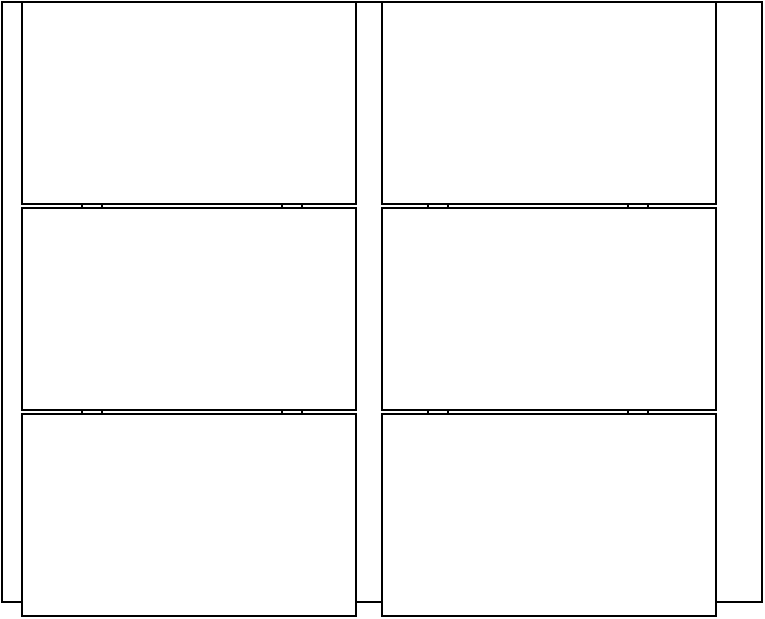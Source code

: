 <mxfile version="21.5.2" type="github">
  <diagram name="Seite-1" id="u-YqdmLqCyHfSkSiaF1u">
    <mxGraphModel dx="619" dy="361" grid="1" gridSize="10" guides="1" tooltips="1" connect="1" arrows="1" fold="1" page="1" pageScale="1" pageWidth="1169" pageHeight="827" math="0" shadow="0">
      <root>
        <mxCell id="0" />
        <mxCell id="1" parent="0" />
        <mxCell id="8ivkcWKf1bzdHJcJOXwN-1" value="" style="rounded=0;whiteSpace=wrap;html=1;" vertex="1" parent="1">
          <mxGeometry x="40" y="40" width="380" height="300" as="geometry" />
        </mxCell>
        <mxCell id="8ivkcWKf1bzdHJcJOXwN-2" value="" style="rounded=0;whiteSpace=wrap;html=1;strokeColor=default;fillColor=default;gradientColor=none;perimeterSpacing=0;" vertex="1" parent="1">
          <mxGeometry x="50" y="40" width="167" height="101" as="geometry" />
        </mxCell>
        <mxCell id="8ivkcWKf1bzdHJcJOXwN-3" value="" style="rounded=0;whiteSpace=wrap;html=1;strokeColor=default;fillColor=default;gradientColor=none;perimeterSpacing=0;" vertex="1" parent="1">
          <mxGeometry x="230" y="40" width="167" height="101" as="geometry" />
        </mxCell>
        <mxCell id="8ivkcWKf1bzdHJcJOXwN-4" value="" style="rounded=0;whiteSpace=wrap;html=1;strokeColor=default;fillColor=default;gradientColor=none;perimeterSpacing=0;" vertex="1" parent="1">
          <mxGeometry x="230" y="143" width="167" height="101" as="geometry" />
        </mxCell>
        <mxCell id="8ivkcWKf1bzdHJcJOXwN-5" value="" style="rounded=0;whiteSpace=wrap;html=1;strokeColor=default;fillColor=default;gradientColor=none;perimeterSpacing=0;" vertex="1" parent="1">
          <mxGeometry x="50" y="143" width="167" height="101" as="geometry" />
        </mxCell>
        <mxCell id="8ivkcWKf1bzdHJcJOXwN-6" value="" style="rounded=0;whiteSpace=wrap;html=1;strokeColor=default;fillColor=default;gradientColor=none;perimeterSpacing=0;" vertex="1" parent="1">
          <mxGeometry x="50" y="246" width="167" height="101" as="geometry" />
        </mxCell>
        <mxCell id="8ivkcWKf1bzdHJcJOXwN-8" value="" style="rounded=0;whiteSpace=wrap;html=1;strokeColor=default;fillColor=default;gradientColor=none;perimeterSpacing=0;" vertex="1" parent="1">
          <mxGeometry x="230" y="246" width="167" height="101" as="geometry" />
        </mxCell>
        <mxCell id="8ivkcWKf1bzdHJcJOXwN-10" value="" style="rounded=0;whiteSpace=wrap;html=1;" vertex="1" parent="1">
          <mxGeometry x="80" y="141" width="10" height="2" as="geometry" />
        </mxCell>
        <mxCell id="8ivkcWKf1bzdHJcJOXwN-11" value="" style="rounded=0;whiteSpace=wrap;html=1;" vertex="1" parent="1">
          <mxGeometry x="180" y="141" width="10" height="2" as="geometry" />
        </mxCell>
        <mxCell id="8ivkcWKf1bzdHJcJOXwN-12" value="" style="rounded=0;whiteSpace=wrap;html=1;" vertex="1" parent="1">
          <mxGeometry x="80" y="244" width="10" height="2" as="geometry" />
        </mxCell>
        <mxCell id="8ivkcWKf1bzdHJcJOXwN-13" value="" style="rounded=0;whiteSpace=wrap;html=1;" vertex="1" parent="1">
          <mxGeometry x="180" y="244" width="10" height="2" as="geometry" />
        </mxCell>
        <mxCell id="8ivkcWKf1bzdHJcJOXwN-14" value="" style="rounded=0;whiteSpace=wrap;html=1;" vertex="1" parent="1">
          <mxGeometry x="253" y="141" width="10" height="2" as="geometry" />
        </mxCell>
        <mxCell id="8ivkcWKf1bzdHJcJOXwN-15" value="" style="rounded=0;whiteSpace=wrap;html=1;" vertex="1" parent="1">
          <mxGeometry x="353" y="141" width="10" height="2" as="geometry" />
        </mxCell>
        <mxCell id="8ivkcWKf1bzdHJcJOXwN-16" value="" style="rounded=0;whiteSpace=wrap;html=1;" vertex="1" parent="1">
          <mxGeometry x="253" y="244" width="10" height="2" as="geometry" />
        </mxCell>
        <mxCell id="8ivkcWKf1bzdHJcJOXwN-17" value="" style="rounded=0;whiteSpace=wrap;html=1;" vertex="1" parent="1">
          <mxGeometry x="353" y="244" width="10" height="2" as="geometry" />
        </mxCell>
      </root>
    </mxGraphModel>
  </diagram>
</mxfile>
